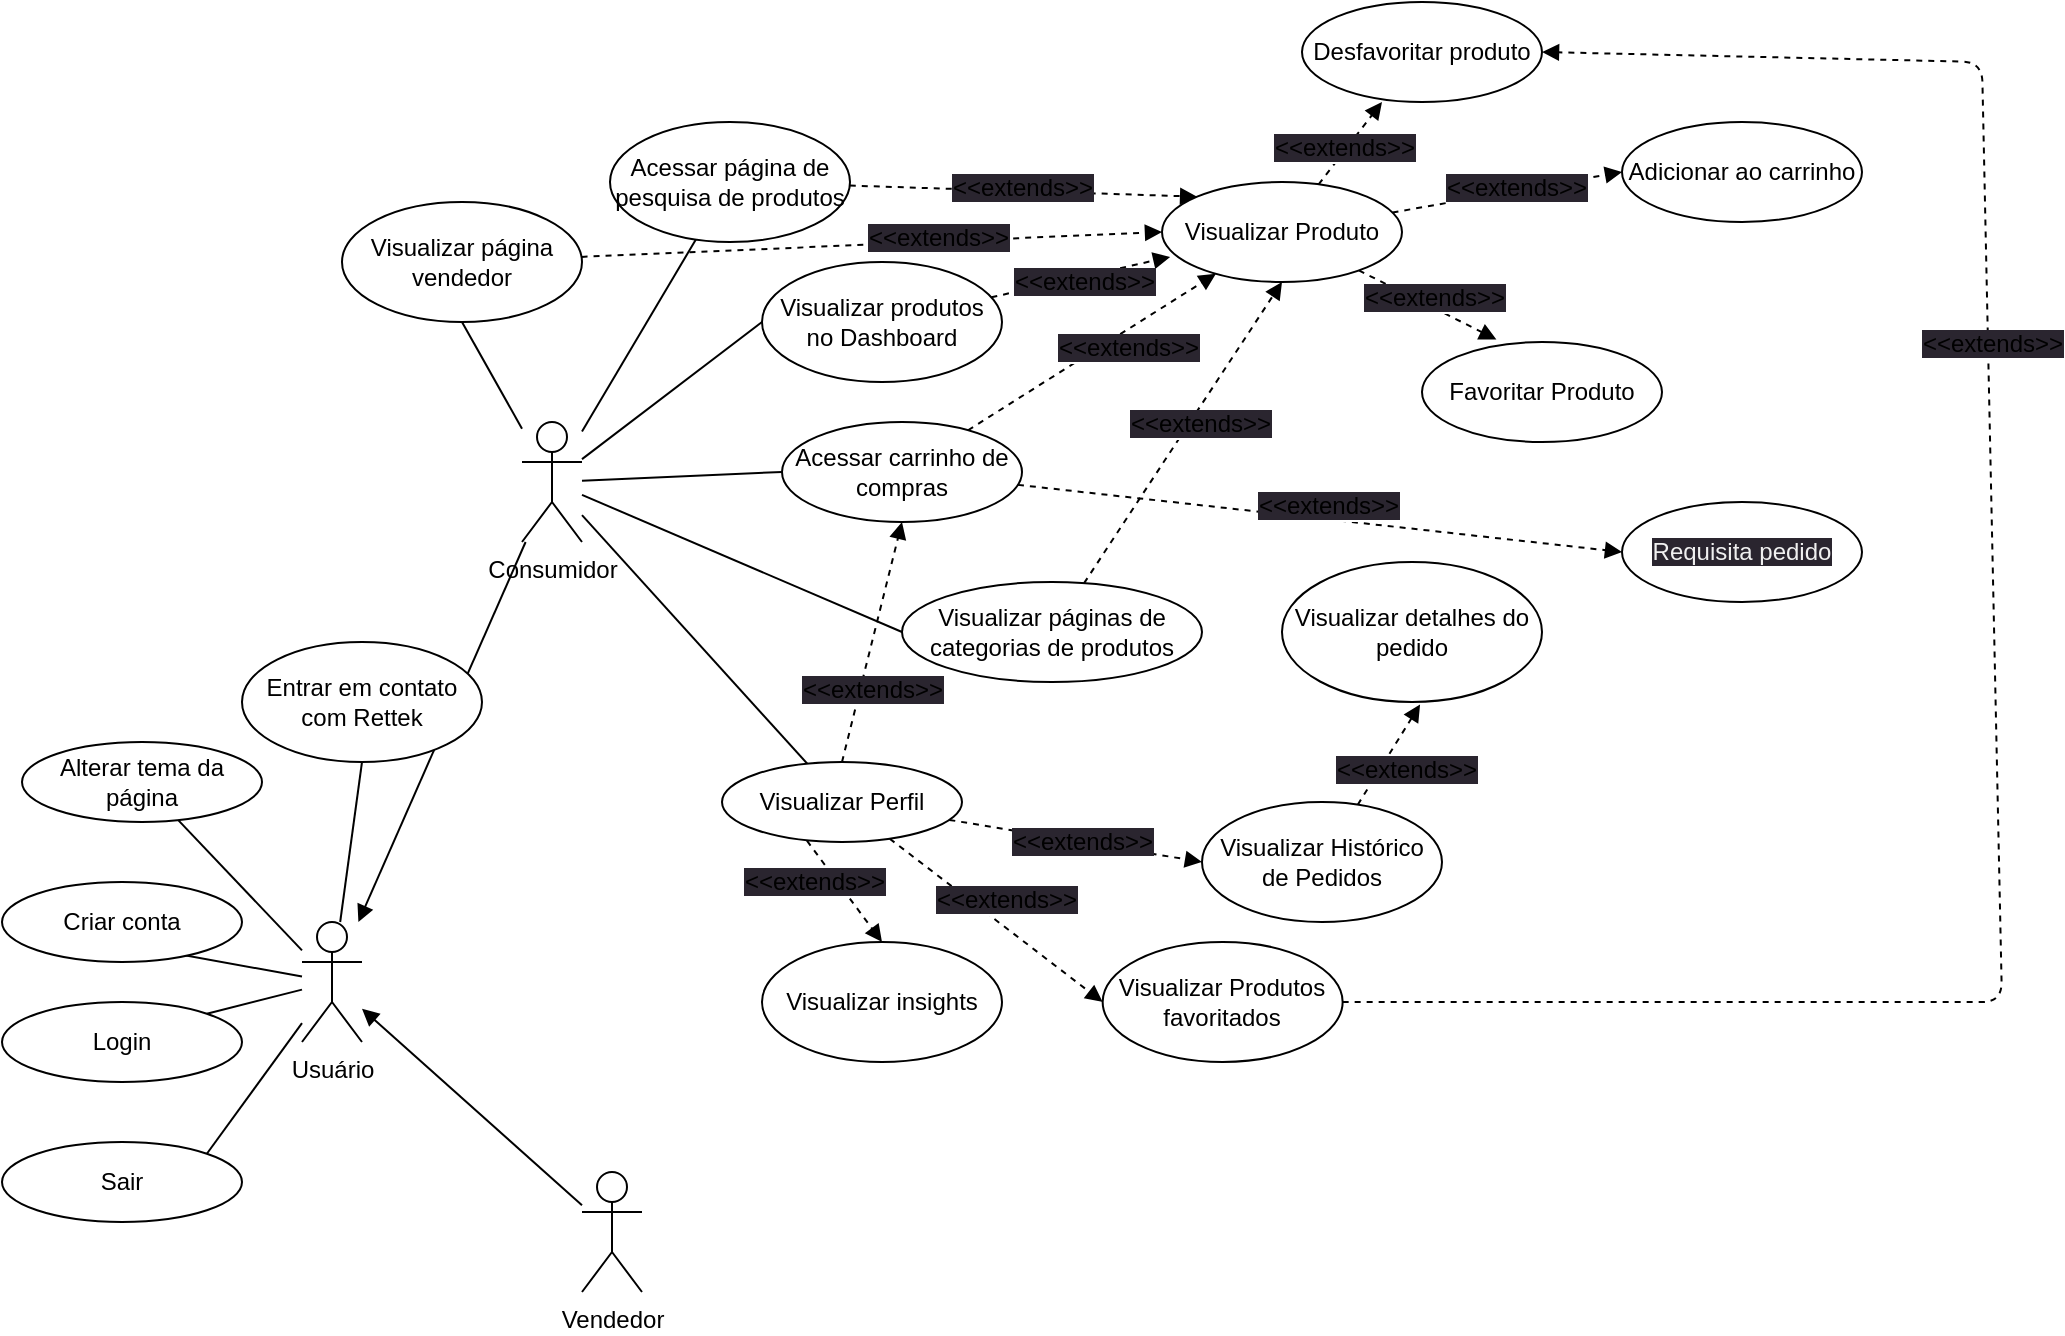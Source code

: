 <mxfile>
    <diagram id="SHxfflHuVev3UwMks305" name="Página-1">
        <mxGraphModel dx="1041" dy="1962" grid="1" gridSize="10" guides="1" tooltips="1" connect="1" arrows="1" fold="1" page="1" pageScale="1" pageWidth="827" pageHeight="1169" math="0" shadow="0">
            <root>
                <mxCell id="0"/>
                <mxCell id="1" parent="0"/>
                <mxCell id="12" style="edgeStyle=none;html=1;endArrow=block;endFill=1;" edge="1" parent="1" source="2" target="5">
                    <mxGeometry relative="1" as="geometry"/>
                </mxCell>
                <mxCell id="14" style="edgeStyle=none;html=1;endArrow=none;endFill=0;entryX=0;entryY=0.5;entryDx=0;entryDy=0;" edge="1" parent="1" source="2" target="15">
                    <mxGeometry relative="1" as="geometry">
                        <mxPoint x="470" y="140" as="targetPoint"/>
                    </mxGeometry>
                </mxCell>
                <mxCell id="18" style="edgeStyle=none;html=1;endArrow=none;endFill=0;entryX=0;entryY=0.5;entryDx=0;entryDy=0;" edge="1" parent="1" source="2" target="19">
                    <mxGeometry relative="1" as="geometry">
                        <mxPoint x="480" y="260" as="targetPoint"/>
                    </mxGeometry>
                </mxCell>
                <mxCell id="20" style="edgeStyle=none;html=1;endArrow=none;endFill=0;entryX=0;entryY=0.5;entryDx=0;entryDy=0;" edge="1" parent="1" source="2" target="21">
                    <mxGeometry relative="1" as="geometry">
                        <mxPoint x="430" y="250" as="targetPoint"/>
                    </mxGeometry>
                </mxCell>
                <mxCell id="22" style="edgeStyle=none;html=1;endArrow=none;endFill=0;" edge="1" parent="1" source="2" target="23">
                    <mxGeometry relative="1" as="geometry">
                        <mxPoint x="380" y="70" as="targetPoint"/>
                    </mxGeometry>
                </mxCell>
                <mxCell id="47" style="edgeStyle=none;html=1;endArrow=none;endFill=0;" edge="1" parent="1" source="2" target="36">
                    <mxGeometry relative="1" as="geometry"/>
                </mxCell>
                <mxCell id="64" style="edgeStyle=none;html=1;endArrow=none;endFill=0;entryX=0.5;entryY=1;entryDx=0;entryDy=0;" edge="1" parent="1" source="2" target="65">
                    <mxGeometry relative="1" as="geometry">
                        <mxPoint x="290" y="110" as="targetPoint"/>
                    </mxGeometry>
                </mxCell>
                <mxCell id="2" value="Consumidor" style="shape=umlActor;verticalLabelPosition=bottom;verticalAlign=top;html=1;outlineConnect=0;" vertex="1" parent="1">
                    <mxGeometry x="310" y="150" width="30" height="60" as="geometry"/>
                </mxCell>
                <mxCell id="13" style="edgeStyle=none;html=1;endArrow=block;endFill=1;" edge="1" parent="1" source="3" target="5">
                    <mxGeometry relative="1" as="geometry"/>
                </mxCell>
                <mxCell id="3" value="Vendedor" style="shape=umlActor;verticalLabelPosition=bottom;verticalAlign=top;html=1;outlineConnect=0;" vertex="1" parent="1">
                    <mxGeometry x="340" y="525" width="30" height="60" as="geometry"/>
                </mxCell>
                <mxCell id="6" style="edgeStyle=none;html=1;endArrow=none;endFill=0;entryX=1;entryY=0;entryDx=0;entryDy=0;" edge="1" parent="1" source="5" target="7">
                    <mxGeometry relative="1" as="geometry">
                        <mxPoint x="550" y="420" as="targetPoint"/>
                    </mxGeometry>
                </mxCell>
                <mxCell id="31" style="edgeStyle=none;html=1;endArrow=none;endFill=0;entryX=1;entryY=0;entryDx=0;entryDy=0;" edge="1" parent="1" source="5" target="32">
                    <mxGeometry relative="1" as="geometry">
                        <mxPoint x="140" y="520" as="targetPoint"/>
                    </mxGeometry>
                </mxCell>
                <mxCell id="33" style="edgeStyle=none;html=1;endArrow=none;endFill=0;" edge="1" parent="1" source="5" target="34">
                    <mxGeometry relative="1" as="geometry">
                        <mxPoint x="170" y="350" as="targetPoint"/>
                    </mxGeometry>
                </mxCell>
                <mxCell id="37" style="edgeStyle=none;html=1;endArrow=none;endFill=0;entryX=0.5;entryY=1;entryDx=0;entryDy=0;" edge="1" parent="1" source="5" target="29">
                    <mxGeometry relative="1" as="geometry">
                        <mxPoint x="175" y="200" as="targetPoint"/>
                    </mxGeometry>
                </mxCell>
                <mxCell id="5" value="Usuário" style="shape=umlActor;verticalLabelPosition=bottom;verticalAlign=top;html=1;outlineConnect=0;" vertex="1" parent="1">
                    <mxGeometry x="200" y="400" width="30" height="60" as="geometry"/>
                </mxCell>
                <mxCell id="7" value="Login" style="ellipse;whiteSpace=wrap;html=1;" vertex="1" parent="1">
                    <mxGeometry x="50" y="440" width="120" height="40" as="geometry"/>
                </mxCell>
                <mxCell id="8" style="edgeStyle=none;html=1;endArrow=none;endFill=0;entryX=0;entryY=0.5;entryDx=0;entryDy=0;" edge="1" parent="1" target="9" source="5">
                    <mxGeometry relative="1" as="geometry">
                        <mxPoint x="570" y="310" as="targetPoint"/>
                        <mxPoint x="220" y="320" as="sourcePoint"/>
                    </mxGeometry>
                </mxCell>
                <mxCell id="9" value="Criar conta" style="ellipse;whiteSpace=wrap;html=1;" vertex="1" parent="1">
                    <mxGeometry x="50" y="380" width="120" height="40" as="geometry"/>
                </mxCell>
                <mxCell id="39" style="edgeStyle=none;html=1;entryX=0.034;entryY=0.749;entryDx=0;entryDy=0;entryPerimeter=0;endArrow=block;endFill=1;dashed=1;" edge="1" parent="1" source="15" target="25">
                    <mxGeometry relative="1" as="geometry"/>
                </mxCell>
                <mxCell id="45" value="&lt;span style=&quot;font-size: 12px; background-color: rgb(42, 37, 47);&quot;&gt;&amp;lt;&amp;lt;extends&amp;gt;&amp;gt;&lt;/span&gt;" style="edgeLabel;html=1;align=center;verticalAlign=middle;resizable=0;points=[];" vertex="1" connectable="0" parent="39">
                    <mxGeometry x="0.248" relative="1" as="geometry">
                        <mxPoint x="-10" y="5" as="offset"/>
                    </mxGeometry>
                </mxCell>
                <mxCell id="15" value="Visualizar produtos no Dashboard" style="ellipse;whiteSpace=wrap;html=1;" vertex="1" parent="1">
                    <mxGeometry x="430" y="70" width="120" height="60" as="geometry"/>
                </mxCell>
                <mxCell id="40" style="edgeStyle=none;html=1;endArrow=block;endFill=1;dashed=1;" edge="1" parent="1" source="19" target="25">
                    <mxGeometry relative="1" as="geometry"/>
                </mxCell>
                <mxCell id="44" value="&lt;span style=&quot;font-size: 12px; background-color: rgb(42, 37, 47);&quot;&gt;&amp;lt;&amp;lt;extends&amp;gt;&amp;gt;&lt;/span&gt;" style="edgeLabel;html=1;align=center;verticalAlign=middle;resizable=0;points=[];" vertex="1" connectable="0" parent="40">
                    <mxGeometry x="0.297" y="3" relative="1" as="geometry">
                        <mxPoint x="1" y="12" as="offset"/>
                    </mxGeometry>
                </mxCell>
                <mxCell id="77" style="edgeStyle=none;html=1;dashed=1;endArrow=block;endFill=1;entryX=0;entryY=0.5;entryDx=0;entryDy=0;" edge="1" parent="1" source="19" target="79">
                    <mxGeometry relative="1" as="geometry">
                        <mxPoint x="920" y="210" as="targetPoint"/>
                    </mxGeometry>
                </mxCell>
                <mxCell id="19" value="Acessar carrinho de compras" style="ellipse;whiteSpace=wrap;html=1;" vertex="1" parent="1">
                    <mxGeometry x="440" y="150" width="120" height="50" as="geometry"/>
                </mxCell>
                <mxCell id="41" style="edgeStyle=none;html=1;entryX=0.5;entryY=1;entryDx=0;entryDy=0;endArrow=block;endFill=1;dashed=1;" edge="1" parent="1" source="21" target="25">
                    <mxGeometry relative="1" as="geometry"/>
                </mxCell>
                <mxCell id="43" value="&lt;span style=&quot;font-size: 12px; background-color: rgb(42, 37, 47);&quot;&gt;&amp;lt;&amp;lt;extends&amp;gt;&amp;gt;&lt;/span&gt;" style="edgeLabel;html=1;align=center;verticalAlign=middle;resizable=0;points=[];" vertex="1" connectable="0" parent="41">
                    <mxGeometry x="-0.251" y="-4" relative="1" as="geometry">
                        <mxPoint x="17" y="-26" as="offset"/>
                    </mxGeometry>
                </mxCell>
                <mxCell id="21" value="Visualizar páginas de categorias de produtos" style="ellipse;whiteSpace=wrap;html=1;" vertex="1" parent="1">
                    <mxGeometry x="500" y="230" width="150" height="50" as="geometry"/>
                </mxCell>
                <mxCell id="38" style="edgeStyle=none;html=1;entryX=0;entryY=0;entryDx=0;entryDy=0;endArrow=block;endFill=1;dashed=1;" edge="1" parent="1" source="23" target="25">
                    <mxGeometry relative="1" as="geometry"/>
                </mxCell>
                <mxCell id="46" value="&lt;span style=&quot;font-size: 12px; background-color: rgb(42, 37, 47);&quot;&gt;&amp;lt;&amp;lt;extends&amp;gt;&amp;gt;&lt;/span&gt;" style="edgeLabel;html=1;align=center;verticalAlign=middle;resizable=0;points=[];" vertex="1" connectable="0" parent="38">
                    <mxGeometry x="0.32" y="3" relative="1" as="geometry">
                        <mxPoint x="-29" as="offset"/>
                    </mxGeometry>
                </mxCell>
                <mxCell id="23" value="Acessar página de pesquisa de produtos" style="ellipse;whiteSpace=wrap;html=1;" vertex="1" parent="1">
                    <mxGeometry x="354" width="120" height="60" as="geometry"/>
                </mxCell>
                <mxCell id="68" style="edgeStyle=none;html=1;dashed=1;endArrow=block;endFill=1;entryX=0.31;entryY=-0.026;entryDx=0;entryDy=0;entryPerimeter=0;" edge="1" parent="1" source="25" target="69">
                    <mxGeometry relative="1" as="geometry">
                        <mxPoint x="800" y="110" as="targetPoint"/>
                    </mxGeometry>
                </mxCell>
                <mxCell id="70" style="edgeStyle=none;html=1;dashed=1;endArrow=block;endFill=1;entryX=0;entryY=0.5;entryDx=0;entryDy=0;" edge="1" parent="1" source="25" target="71">
                    <mxGeometry relative="1" as="geometry">
                        <mxPoint x="810" y="40" as="targetPoint"/>
                    </mxGeometry>
                </mxCell>
                <mxCell id="72" style="edgeStyle=none;html=1;dashed=1;endArrow=block;endFill=1;" edge="1" parent="1" source="25">
                    <mxGeometry relative="1" as="geometry">
                        <mxPoint x="740" y="-10" as="targetPoint"/>
                    </mxGeometry>
                </mxCell>
                <mxCell id="25" value="Visualizar Produto" style="ellipse;whiteSpace=wrap;html=1;" vertex="1" parent="1">
                    <mxGeometry x="630" y="30" width="120" height="50" as="geometry"/>
                </mxCell>
                <mxCell id="29" value="Entrar em contato com Rettek" style="ellipse;whiteSpace=wrap;html=1;" vertex="1" parent="1">
                    <mxGeometry x="170" y="260" width="120" height="60" as="geometry"/>
                </mxCell>
                <mxCell id="32" value="Sair" style="ellipse;whiteSpace=wrap;html=1;" vertex="1" parent="1">
                    <mxGeometry x="50" y="510" width="120" height="40" as="geometry"/>
                </mxCell>
                <mxCell id="34" value="Alterar tema da página" style="ellipse;whiteSpace=wrap;html=1;" vertex="1" parent="1">
                    <mxGeometry x="60" y="310" width="120" height="40" as="geometry"/>
                </mxCell>
                <mxCell id="48" style="edgeStyle=none;html=1;endArrow=block;endFill=1;dashed=1;entryX=0;entryY=0.5;entryDx=0;entryDy=0;" edge="1" parent="1" source="36" target="50">
                    <mxGeometry relative="1" as="geometry">
                        <mxPoint x="660" y="370" as="targetPoint"/>
                    </mxGeometry>
                </mxCell>
                <mxCell id="49" value="&lt;span style=&quot;font-size: 12px; background-color: rgb(42, 37, 47);&quot;&gt;&amp;lt;&amp;lt;extends&amp;gt;&amp;gt;&lt;/span&gt;" style="edgeLabel;html=1;align=center;verticalAlign=middle;resizable=0;points=[];" vertex="1" connectable="0" parent="48">
                    <mxGeometry x="-0.34" y="-2" relative="1" as="geometry">
                        <mxPoint x="24" y="2" as="offset"/>
                    </mxGeometry>
                </mxCell>
                <mxCell id="36" value="Visualizar Perfil" style="ellipse;whiteSpace=wrap;html=1;" vertex="1" parent="1">
                    <mxGeometry x="410" y="320" width="120" height="40" as="geometry"/>
                </mxCell>
                <mxCell id="57" style="edgeStyle=none;html=1;dashed=1;endArrow=block;endFill=1;entryX=0.531;entryY=1.018;entryDx=0;entryDy=0;entryPerimeter=0;" edge="1" parent="1" source="50" target="60">
                    <mxGeometry relative="1" as="geometry">
                        <mxPoint x="880" y="390" as="targetPoint"/>
                    </mxGeometry>
                </mxCell>
                <mxCell id="59" value="&lt;span style=&quot;font-size: 12px; background-color: rgb(42, 37, 47);&quot;&gt;&amp;lt;&amp;lt;extends&amp;gt;&amp;gt;&lt;/span&gt;" style="edgeLabel;html=1;align=center;verticalAlign=middle;resizable=0;points=[];" vertex="1" connectable="0" parent="57">
                    <mxGeometry x="-0.37" y="-2" relative="1" as="geometry">
                        <mxPoint x="12" y="-3" as="offset"/>
                    </mxGeometry>
                </mxCell>
                <mxCell id="50" value="Visualizar Histórico de Pedidos" style="ellipse;whiteSpace=wrap;html=1;" vertex="1" parent="1">
                    <mxGeometry x="650" y="340" width="120" height="60" as="geometry"/>
                </mxCell>
                <mxCell id="51" style="edgeStyle=none;html=1;endArrow=block;endFill=1;dashed=1;entryX=0;entryY=0.5;entryDx=0;entryDy=0;" edge="1" parent="1" target="53" source="36">
                    <mxGeometry relative="1" as="geometry">
                        <mxPoint x="610.33" y="440" as="targetPoint"/>
                        <mxPoint x="473.996" y="418.944" as="sourcePoint"/>
                    </mxGeometry>
                </mxCell>
                <mxCell id="52" value="&lt;span style=&quot;font-size: 12px; background-color: rgb(42, 37, 47);&quot;&gt;&amp;lt;&amp;lt;extends&amp;gt;&amp;gt;&lt;/span&gt;" style="edgeLabel;html=1;align=center;verticalAlign=middle;resizable=0;points=[];" vertex="1" connectable="0" parent="51">
                    <mxGeometry x="-0.34" y="-2" relative="1" as="geometry">
                        <mxPoint x="24" y="2" as="offset"/>
                    </mxGeometry>
                </mxCell>
                <mxCell id="83" style="edgeStyle=none;html=1;dashed=1;endArrow=block;endFill=1;entryX=1;entryY=0.5;entryDx=0;entryDy=0;" edge="1" parent="1" source="53" target="73">
                    <mxGeometry relative="1" as="geometry">
                        <mxPoint x="931.026" y="-100" as="targetPoint"/>
                        <Array as="points">
                            <mxPoint x="1050" y="440"/>
                            <mxPoint x="1040" y="-30"/>
                        </Array>
                    </mxGeometry>
                </mxCell>
                <mxCell id="84" value="&lt;span style=&quot;font-size: 12px; background-color: rgb(42, 37, 47);&quot;&gt;&amp;lt;&amp;lt;extends&amp;gt;&amp;gt;&lt;/span&gt;" style="edgeLabel;html=1;align=center;verticalAlign=middle;resizable=0;points=[];" vertex="1" connectable="0" parent="83">
                    <mxGeometry x="0.292" y="-2" relative="1" as="geometry">
                        <mxPoint as="offset"/>
                    </mxGeometry>
                </mxCell>
                <mxCell id="53" value="Visualizar Produtos favoritados" style="ellipse;whiteSpace=wrap;html=1;" vertex="1" parent="1">
                    <mxGeometry x="600.33" y="410" width="120" height="60" as="geometry"/>
                </mxCell>
                <mxCell id="54" style="edgeStyle=none;html=1;endArrow=block;endFill=1;dashed=1;entryX=0.5;entryY=1;entryDx=0;entryDy=0;" edge="1" parent="1" target="19">
                    <mxGeometry relative="1" as="geometry">
                        <mxPoint x="478.165" y="410" as="targetPoint"/>
                        <mxPoint x="470" y="320" as="sourcePoint"/>
                    </mxGeometry>
                </mxCell>
                <mxCell id="55" value="&lt;span style=&quot;font-size: 12px; background-color: rgb(42, 37, 47);&quot;&gt;&amp;lt;&amp;lt;extends&amp;gt;&amp;gt;&lt;/span&gt;" style="edgeLabel;html=1;align=center;verticalAlign=middle;resizable=0;points=[];" vertex="1" connectable="0" parent="54">
                    <mxGeometry x="-0.34" y="-2" relative="1" as="geometry">
                        <mxPoint x="3" y="3" as="offset"/>
                    </mxGeometry>
                </mxCell>
                <mxCell id="60" value="Visualizar detalhes do pedido" style="ellipse;whiteSpace=wrap;html=1;" vertex="1" parent="1">
                    <mxGeometry x="690" y="220" width="130" height="70" as="geometry"/>
                </mxCell>
                <mxCell id="61" style="edgeStyle=none;html=1;endArrow=block;endFill=1;dashed=1;entryX=0.5;entryY=0;entryDx=0;entryDy=0;exitX=0.354;exitY=0.984;exitDx=0;exitDy=0;exitPerimeter=0;" edge="1" parent="1" target="63" source="36">
                    <mxGeometry relative="1" as="geometry">
                        <mxPoint x="506.47" y="480" as="targetPoint"/>
                        <mxPoint x="389.996" y="398.351" as="sourcePoint"/>
                    </mxGeometry>
                </mxCell>
                <mxCell id="62" value="&lt;span style=&quot;font-size: 12px; background-color: rgb(42, 37, 47);&quot;&gt;&amp;lt;&amp;lt;extends&amp;gt;&amp;gt;&lt;/span&gt;" style="edgeLabel;html=1;align=center;verticalAlign=middle;resizable=0;points=[];" vertex="1" connectable="0" parent="61">
                    <mxGeometry x="-0.34" y="-2" relative="1" as="geometry">
                        <mxPoint x="-8" y="2" as="offset"/>
                    </mxGeometry>
                </mxCell>
                <mxCell id="63" value="Visualizar insights" style="ellipse;whiteSpace=wrap;html=1;" vertex="1" parent="1">
                    <mxGeometry x="430" y="410" width="120" height="60" as="geometry"/>
                </mxCell>
                <mxCell id="66" style="edgeStyle=none;html=1;entryX=0;entryY=0.5;entryDx=0;entryDy=0;endArrow=block;endFill=1;dashed=1;" edge="1" parent="1" source="65" target="25">
                    <mxGeometry relative="1" as="geometry"/>
                </mxCell>
                <mxCell id="67" value="&lt;span style=&quot;font-size: 12px; background-color: rgb(42, 37, 47);&quot;&gt;&amp;lt;&amp;lt;extends&amp;gt;&amp;gt;&lt;/span&gt;" style="edgeLabel;html=1;align=center;verticalAlign=middle;resizable=0;points=[];" vertex="1" connectable="0" parent="66">
                    <mxGeometry x="0.23" y="2" relative="1" as="geometry">
                        <mxPoint as="offset"/>
                    </mxGeometry>
                </mxCell>
                <mxCell id="65" value="Visualizar página vendedor" style="ellipse;whiteSpace=wrap;html=1;" vertex="1" parent="1">
                    <mxGeometry x="220" y="40" width="120" height="60" as="geometry"/>
                </mxCell>
                <mxCell id="69" value="Favoritar Produto" style="ellipse;whiteSpace=wrap;html=1;" vertex="1" parent="1">
                    <mxGeometry x="760" y="110" width="120" height="50" as="geometry"/>
                </mxCell>
                <mxCell id="71" value="Adicionar ao carrinho" style="ellipse;whiteSpace=wrap;html=1;" vertex="1" parent="1">
                    <mxGeometry x="860" width="120" height="50" as="geometry"/>
                </mxCell>
                <mxCell id="73" value="Desfavoritar produto" style="ellipse;whiteSpace=wrap;html=1;" vertex="1" parent="1">
                    <mxGeometry x="700" y="-60" width="120" height="50" as="geometry"/>
                </mxCell>
                <mxCell id="74" value="&lt;span style=&quot;font-size: 12px; background-color: rgb(42, 37, 47);&quot;&gt;&amp;lt;&amp;lt;extends&amp;gt;&amp;gt;&lt;/span&gt;" style="edgeLabel;html=1;align=center;verticalAlign=middle;resizable=0;points=[];" vertex="1" connectable="0" parent="1">
                    <mxGeometry x="574.995" y="34.997" as="geometry">
                        <mxPoint x="146" y="-22" as="offset"/>
                    </mxGeometry>
                </mxCell>
                <mxCell id="75" value="&lt;span style=&quot;font-size: 12px; background-color: rgb(42, 37, 47);&quot;&gt;&amp;lt;&amp;lt;extends&amp;gt;&amp;gt;&lt;/span&gt;" style="edgeLabel;html=1;align=center;verticalAlign=middle;resizable=0;points=[];" vertex="1" connectable="0" parent="1">
                    <mxGeometry x="660.325" y="54.997" as="geometry">
                        <mxPoint x="146" y="-22" as="offset"/>
                    </mxGeometry>
                </mxCell>
                <mxCell id="76" value="&lt;span style=&quot;font-size: 12px; background-color: rgb(42, 37, 47);&quot;&gt;&amp;lt;&amp;lt;extends&amp;gt;&amp;gt;&lt;/span&gt;" style="edgeLabel;html=1;align=center;verticalAlign=middle;resizable=0;points=[];" vertex="1" connectable="0" parent="1">
                    <mxGeometry x="619.995" y="109.997" as="geometry">
                        <mxPoint x="146" y="-22" as="offset"/>
                    </mxGeometry>
                </mxCell>
                <mxCell id="78" value="&lt;span style=&quot;font-size: 12px; background-color: rgb(42, 37, 47);&quot;&gt;&amp;lt;&amp;lt;extends&amp;gt;&amp;gt;&lt;/span&gt;" style="edgeLabel;html=1;align=center;verticalAlign=middle;resizable=0;points=[];" vertex="1" connectable="0" parent="1">
                    <mxGeometry x="709.998" y="189.999" as="geometry">
                        <mxPoint x="3" y="2" as="offset"/>
                    </mxGeometry>
                </mxCell>
                <mxCell id="79" value="&lt;span style=&quot;color: rgb(240, 240, 240); font-family: Helvetica; font-size: 12px; font-style: normal; font-variant-ligatures: normal; font-variant-caps: normal; font-weight: 400; letter-spacing: normal; orphans: 2; text-align: center; text-indent: 0px; text-transform: none; widows: 2; word-spacing: 0px; -webkit-text-stroke-width: 0px; background-color: rgb(42, 37, 47); text-decoration-thickness: initial; text-decoration-style: initial; text-decoration-color: initial; float: none; display: inline !important;&quot;&gt;Requisita pedido&lt;/span&gt;" style="ellipse;whiteSpace=wrap;html=1;" vertex="1" parent="1">
                    <mxGeometry x="860" y="190" width="120" height="50" as="geometry"/>
                </mxCell>
            </root>
        </mxGraphModel>
    </diagram>
</mxfile>